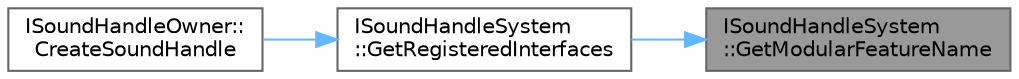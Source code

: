digraph "ISoundHandleSystem::GetModularFeatureName"
{
 // INTERACTIVE_SVG=YES
 // LATEX_PDF_SIZE
  bgcolor="transparent";
  edge [fontname=Helvetica,fontsize=10,labelfontname=Helvetica,labelfontsize=10];
  node [fontname=Helvetica,fontsize=10,shape=box,height=0.2,width=0.4];
  rankdir="RL";
  Node1 [id="Node000001",label="ISoundHandleSystem\l::GetModularFeatureName",height=0.2,width=0.4,color="gray40", fillcolor="grey60", style="filled", fontcolor="black",tooltip="Get the name of all Sound Handle implementations in the Modular Features registry."];
  Node1 -> Node2 [id="edge1_Node000001_Node000002",dir="back",color="steelblue1",style="solid",tooltip=" "];
  Node2 [id="Node000002",label="ISoundHandleSystem\l::GetRegisteredInterfaces",height=0.2,width=0.4,color="grey40", fillcolor="white", style="filled",URL="$d9/d68/classISoundHandleSystem.html#a872f3f2fd55a32d56a38edb190756120",tooltip=" "];
  Node2 -> Node3 [id="edge2_Node000002_Node000003",dir="back",color="steelblue1",style="solid",tooltip=" "];
  Node3 [id="Node000003",label="ISoundHandleOwner::\lCreateSoundHandle",height=0.2,width=0.4,color="grey40", fillcolor="white", style="filled",URL="$d6/dc8/classISoundHandleOwner.html#a2c8dbb34ce86eb6dcdf11dbeaffc3ad0",tooltip=" "];
}
